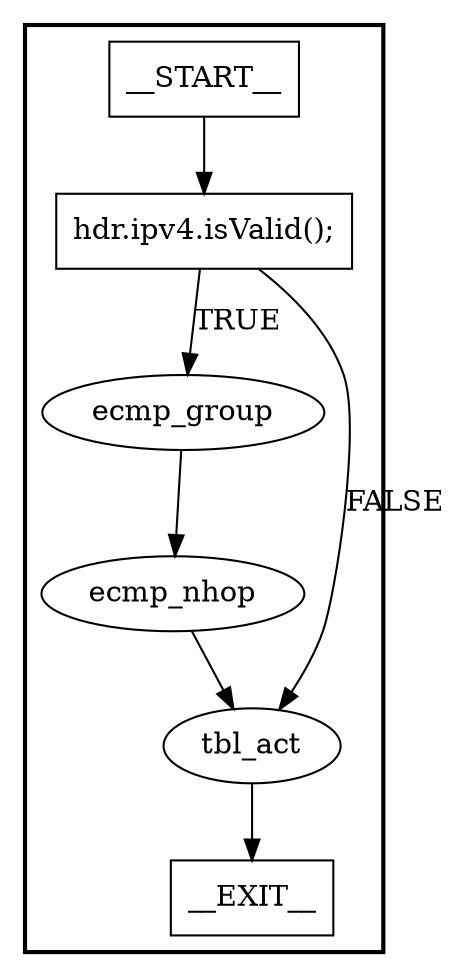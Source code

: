 digraph ingress {
subgraph cluster {
graph [
label="", labeljust=r, style=bold];
0[label=__START__, margin="", shape=rectangle, style=solid];
1[label=__EXIT__, margin="", shape=rectangle, style=solid];
2[label="hdr.ipv4.isValid();", margin="", shape=rectangle, style=solid];
3[label=ecmp_group, margin="", shape=ellipse, style=solid];
4[label=ecmp_nhop, margin="", shape=ellipse, style=solid];
5[label=tbl_act, margin="", shape=ellipse, style=solid];
0 -> 2[label=""];
2 -> 3[label=TRUE];
2 -> 5[label=FALSE];
3 -> 4[label=""];
4 -> 5[label=""];
5 -> 1[label=""];
}
}
